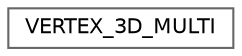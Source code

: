digraph "Graphical Class Hierarchy"
{
 // LATEX_PDF_SIZE
  bgcolor="transparent";
  edge [fontname=Helvetica,fontsize=10,labelfontname=Helvetica,labelfontsize=10];
  node [fontname=Helvetica,fontsize=10,shape=box,height=0.2,width=0.4];
  rankdir="LR";
  Node0 [id="Node000000",label="VERTEX_3D_MULTI",height=0.2,width=0.4,color="grey40", fillcolor="white", style="filled",URL="$struct_v_e_r_t_e_x__3_d___m_u_l_t_i.html",tooltip=" "];
}
